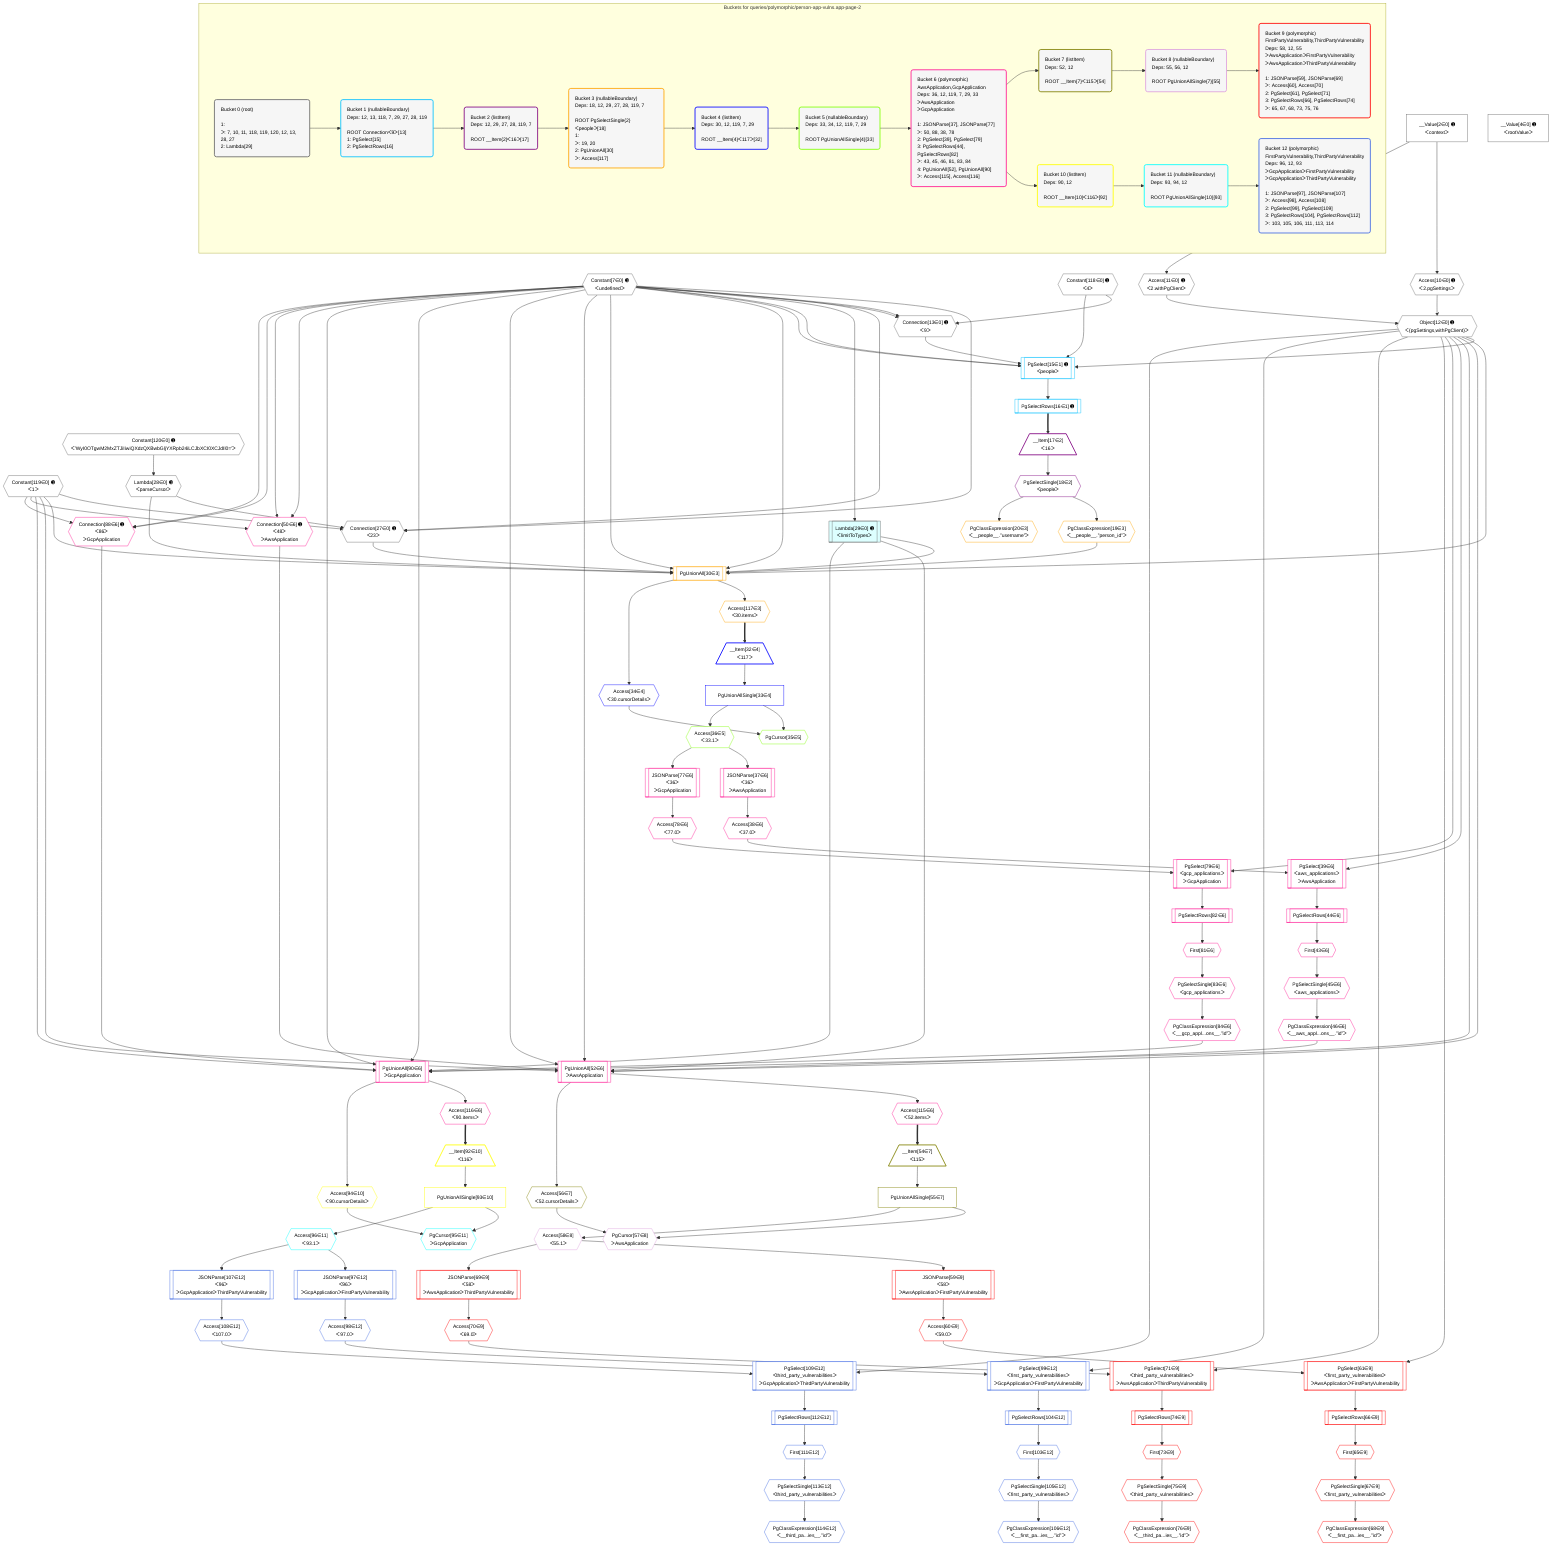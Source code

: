 %%{init: {'themeVariables': { 'fontSize': '12px'}}}%%
graph TD
    classDef path fill:#eee,stroke:#000,color:#000
    classDef plan fill:#fff,stroke-width:1px,color:#000
    classDef itemplan fill:#fff,stroke-width:2px,color:#000
    classDef unbatchedplan fill:#dff,stroke-width:1px,color:#000
    classDef sideeffectplan fill:#fcc,stroke-width:2px,color:#000
    classDef bucket fill:#f6f6f6,color:#000,stroke-width:2px,text-align:left


    %% plan dependencies
    Connection27{{"Connection[27∈0] ➊<br />ᐸ23ᐳ"}}:::plan
    Constant119{{"Constant[119∈0] ➊<br />ᐸ1ᐳ"}}:::plan
    Constant7{{"Constant[7∈0] ➊<br />ᐸundefinedᐳ"}}:::plan
    Lambda28{{"Lambda[28∈0] ➊<br />ᐸparseCursorᐳ"}}:::plan
    Constant119 & Constant7 & Constant7 & Lambda28 --> Connection27
    Connection13{{"Connection[13∈0] ➊<br />ᐸ9ᐳ"}}:::plan
    Constant118{{"Constant[118∈0] ➊<br />ᐸ4ᐳ"}}:::plan
    Constant118 & Constant7 & Constant7 --> Connection13
    Object12{{"Object[12∈0] ➊<br />ᐸ{pgSettings,withPgClient}ᐳ"}}:::plan
    Access10{{"Access[10∈0] ➊<br />ᐸ2.pgSettingsᐳ"}}:::plan
    Access11{{"Access[11∈0] ➊<br />ᐸ2.withPgClientᐳ"}}:::plan
    Access10 & Access11 --> Object12
    __Value2["__Value[2∈0] ➊<br />ᐸcontextᐳ"]:::plan
    __Value2 --> Access10
    __Value2 --> Access11
    Constant120{{"Constant[120∈0] ➊<br />ᐸ'WyI0OTgwM2MxZTJiIiwiQXdzQXBwbGljYXRpb24iLCJbXCI0XCJdIl0='ᐳ"}}:::plan
    Constant120 --> Lambda28
    Lambda29[["Lambda[29∈0] ➊<br />ᐸlimitToTypesᐳ"]]:::unbatchedplan
    Constant7 --> Lambda29
    __Value4["__Value[4∈0] ➊<br />ᐸrootValueᐳ"]:::plan
    PgSelect15[["PgSelect[15∈1] ➊<br />ᐸpeopleᐳ"]]:::plan
    Object12 & Connection13 & Constant118 & Constant7 & Constant7 --> PgSelect15
    PgSelectRows16[["PgSelectRows[16∈1] ➊"]]:::plan
    PgSelect15 --> PgSelectRows16
    __Item17[/"__Item[17∈2]<br />ᐸ16ᐳ"\]:::itemplan
    PgSelectRows16 ==> __Item17
    PgSelectSingle18{{"PgSelectSingle[18∈2]<br />ᐸpeopleᐳ"}}:::plan
    __Item17 --> PgSelectSingle18
    PgUnionAll30[["PgUnionAll[30∈3]"]]:::plan
    PgClassExpression19{{"PgClassExpression[19∈3]<br />ᐸ__people__.”person_id”ᐳ"}}:::plan
    Object12 & PgClassExpression19 & Lambda29 & Connection27 & Lambda28 & Constant119 & Constant7 & Constant7 --> PgUnionAll30
    PgSelectSingle18 --> PgClassExpression19
    PgClassExpression20{{"PgClassExpression[20∈3]<br />ᐸ__people__.”username”ᐳ"}}:::plan
    PgSelectSingle18 --> PgClassExpression20
    Access117{{"Access[117∈3]<br />ᐸ30.itemsᐳ"}}:::plan
    PgUnionAll30 --> Access117
    __Item32[/"__Item[32∈4]<br />ᐸ117ᐳ"\]:::itemplan
    Access117 ==> __Item32
    PgUnionAllSingle33["PgUnionAllSingle[33∈4]"]:::plan
    __Item32 --> PgUnionAllSingle33
    Access34{{"Access[34∈4]<br />ᐸ30.cursorDetailsᐳ"}}:::plan
    PgUnionAll30 --> Access34
    PgCursor35{{"PgCursor[35∈5]"}}:::plan
    PgUnionAllSingle33 & Access34 --> PgCursor35
    Access36{{"Access[36∈5]<br />ᐸ33.1ᐳ"}}:::plan
    PgUnionAllSingle33 --> Access36
    PgUnionAll52[["PgUnionAll[52∈6]<br />ᐳAwsApplication"]]:::plan
    PgClassExpression46{{"PgClassExpression[46∈6]<br />ᐸ__aws_appl...ons__.”id”ᐳ"}}:::plan
    Connection50{{"Connection[50∈6] ➊<br />ᐸ48ᐳ<br />ᐳAwsApplication"}}:::plan
    Object12 & PgClassExpression46 & Lambda29 & Connection50 & Constant119 & Constant7 & Constant7 --> PgUnionAll52
    PgUnionAll90[["PgUnionAll[90∈6]<br />ᐳGcpApplication"]]:::plan
    PgClassExpression84{{"PgClassExpression[84∈6]<br />ᐸ__gcp_appl...ons__.”id”ᐳ"}}:::plan
    Connection88{{"Connection[88∈6] ➊<br />ᐸ86ᐳ<br />ᐳGcpApplication"}}:::plan
    Object12 & PgClassExpression84 & Lambda29 & Connection88 & Constant119 & Constant7 & Constant7 --> PgUnionAll90
    Constant119 & Constant7 & Constant7 --> Connection50
    Constant119 & Constant7 & Constant7 --> Connection88
    PgSelect39[["PgSelect[39∈6]<br />ᐸaws_applicationsᐳ<br />ᐳAwsApplication"]]:::plan
    Access38{{"Access[38∈6]<br />ᐸ37.0ᐳ"}}:::plan
    Object12 & Access38 --> PgSelect39
    PgSelect79[["PgSelect[79∈6]<br />ᐸgcp_applicationsᐳ<br />ᐳGcpApplication"]]:::plan
    Access78{{"Access[78∈6]<br />ᐸ77.0ᐳ"}}:::plan
    Object12 & Access78 --> PgSelect79
    JSONParse37[["JSONParse[37∈6]<br />ᐸ36ᐳ<br />ᐳAwsApplication"]]:::plan
    Access36 --> JSONParse37
    JSONParse37 --> Access38
    First43{{"First[43∈6]"}}:::plan
    PgSelectRows44[["PgSelectRows[44∈6]"]]:::plan
    PgSelectRows44 --> First43
    PgSelect39 --> PgSelectRows44
    PgSelectSingle45{{"PgSelectSingle[45∈6]<br />ᐸaws_applicationsᐳ"}}:::plan
    First43 --> PgSelectSingle45
    PgSelectSingle45 --> PgClassExpression46
    JSONParse77[["JSONParse[77∈6]<br />ᐸ36ᐳ<br />ᐳGcpApplication"]]:::plan
    Access36 --> JSONParse77
    JSONParse77 --> Access78
    First81{{"First[81∈6]"}}:::plan
    PgSelectRows82[["PgSelectRows[82∈6]"]]:::plan
    PgSelectRows82 --> First81
    PgSelect79 --> PgSelectRows82
    PgSelectSingle83{{"PgSelectSingle[83∈6]<br />ᐸgcp_applicationsᐳ"}}:::plan
    First81 --> PgSelectSingle83
    PgSelectSingle83 --> PgClassExpression84
    Access115{{"Access[115∈6]<br />ᐸ52.itemsᐳ"}}:::plan
    PgUnionAll52 --> Access115
    Access116{{"Access[116∈6]<br />ᐸ90.itemsᐳ"}}:::plan
    PgUnionAll90 --> Access116
    __Item54[/"__Item[54∈7]<br />ᐸ115ᐳ"\]:::itemplan
    Access115 ==> __Item54
    PgUnionAllSingle55["PgUnionAllSingle[55∈7]"]:::plan
    __Item54 --> PgUnionAllSingle55
    Access56{{"Access[56∈7]<br />ᐸ52.cursorDetailsᐳ"}}:::plan
    PgUnionAll52 --> Access56
    PgCursor57{{"PgCursor[57∈8]<br />ᐳAwsApplication"}}:::plan
    PgUnionAllSingle55 & Access56 --> PgCursor57
    Access58{{"Access[58∈8]<br />ᐸ55.1ᐳ"}}:::plan
    PgUnionAllSingle55 --> Access58
    PgSelect61[["PgSelect[61∈9]<br />ᐸfirst_party_vulnerabilitiesᐳ<br />ᐳAwsApplicationᐳFirstPartyVulnerability"]]:::plan
    Access60{{"Access[60∈9]<br />ᐸ59.0ᐳ"}}:::plan
    Object12 & Access60 --> PgSelect61
    PgSelect71[["PgSelect[71∈9]<br />ᐸthird_party_vulnerabilitiesᐳ<br />ᐳAwsApplicationᐳThirdPartyVulnerability"]]:::plan
    Access70{{"Access[70∈9]<br />ᐸ69.0ᐳ"}}:::plan
    Object12 & Access70 --> PgSelect71
    JSONParse59[["JSONParse[59∈9]<br />ᐸ58ᐳ<br />ᐳAwsApplicationᐳFirstPartyVulnerability"]]:::plan
    Access58 --> JSONParse59
    JSONParse59 --> Access60
    First65{{"First[65∈9]"}}:::plan
    PgSelectRows66[["PgSelectRows[66∈9]"]]:::plan
    PgSelectRows66 --> First65
    PgSelect61 --> PgSelectRows66
    PgSelectSingle67{{"PgSelectSingle[67∈9]<br />ᐸfirst_party_vulnerabilitiesᐳ"}}:::plan
    First65 --> PgSelectSingle67
    PgClassExpression68{{"PgClassExpression[68∈9]<br />ᐸ__first_pa...ies__.”id”ᐳ"}}:::plan
    PgSelectSingle67 --> PgClassExpression68
    JSONParse69[["JSONParse[69∈9]<br />ᐸ58ᐳ<br />ᐳAwsApplicationᐳThirdPartyVulnerability"]]:::plan
    Access58 --> JSONParse69
    JSONParse69 --> Access70
    First73{{"First[73∈9]"}}:::plan
    PgSelectRows74[["PgSelectRows[74∈9]"]]:::plan
    PgSelectRows74 --> First73
    PgSelect71 --> PgSelectRows74
    PgSelectSingle75{{"PgSelectSingle[75∈9]<br />ᐸthird_party_vulnerabilitiesᐳ"}}:::plan
    First73 --> PgSelectSingle75
    PgClassExpression76{{"PgClassExpression[76∈9]<br />ᐸ__third_pa...ies__.”id”ᐳ"}}:::plan
    PgSelectSingle75 --> PgClassExpression76
    __Item92[/"__Item[92∈10]<br />ᐸ116ᐳ"\]:::itemplan
    Access116 ==> __Item92
    PgUnionAllSingle93["PgUnionAllSingle[93∈10]"]:::plan
    __Item92 --> PgUnionAllSingle93
    Access94{{"Access[94∈10]<br />ᐸ90.cursorDetailsᐳ"}}:::plan
    PgUnionAll90 --> Access94
    PgCursor95{{"PgCursor[95∈11]<br />ᐳGcpApplication"}}:::plan
    PgUnionAllSingle93 & Access94 --> PgCursor95
    Access96{{"Access[96∈11]<br />ᐸ93.1ᐳ"}}:::plan
    PgUnionAllSingle93 --> Access96
    PgSelect99[["PgSelect[99∈12]<br />ᐸfirst_party_vulnerabilitiesᐳ<br />ᐳGcpApplicationᐳFirstPartyVulnerability"]]:::plan
    Access98{{"Access[98∈12]<br />ᐸ97.0ᐳ"}}:::plan
    Object12 & Access98 --> PgSelect99
    PgSelect109[["PgSelect[109∈12]<br />ᐸthird_party_vulnerabilitiesᐳ<br />ᐳGcpApplicationᐳThirdPartyVulnerability"]]:::plan
    Access108{{"Access[108∈12]<br />ᐸ107.0ᐳ"}}:::plan
    Object12 & Access108 --> PgSelect109
    JSONParse97[["JSONParse[97∈12]<br />ᐸ96ᐳ<br />ᐳGcpApplicationᐳFirstPartyVulnerability"]]:::plan
    Access96 --> JSONParse97
    JSONParse97 --> Access98
    First103{{"First[103∈12]"}}:::plan
    PgSelectRows104[["PgSelectRows[104∈12]"]]:::plan
    PgSelectRows104 --> First103
    PgSelect99 --> PgSelectRows104
    PgSelectSingle105{{"PgSelectSingle[105∈12]<br />ᐸfirst_party_vulnerabilitiesᐳ"}}:::plan
    First103 --> PgSelectSingle105
    PgClassExpression106{{"PgClassExpression[106∈12]<br />ᐸ__first_pa...ies__.”id”ᐳ"}}:::plan
    PgSelectSingle105 --> PgClassExpression106
    JSONParse107[["JSONParse[107∈12]<br />ᐸ96ᐳ<br />ᐳGcpApplicationᐳThirdPartyVulnerability"]]:::plan
    Access96 --> JSONParse107
    JSONParse107 --> Access108
    First111{{"First[111∈12]"}}:::plan
    PgSelectRows112[["PgSelectRows[112∈12]"]]:::plan
    PgSelectRows112 --> First111
    PgSelect109 --> PgSelectRows112
    PgSelectSingle113{{"PgSelectSingle[113∈12]<br />ᐸthird_party_vulnerabilitiesᐳ"}}:::plan
    First111 --> PgSelectSingle113
    PgClassExpression114{{"PgClassExpression[114∈12]<br />ᐸ__third_pa...ies__.”id”ᐳ"}}:::plan
    PgSelectSingle113 --> PgClassExpression114

    %% define steps

    subgraph "Buckets for queries/polymorphic/person-app-vulns.app-page-2"
    Bucket0("Bucket 0 (root)<br /><br />1: <br />ᐳ: 7, 10, 11, 118, 119, 120, 12, 13, 28, 27<br />2: Lambda[29]"):::bucket
    classDef bucket0 stroke:#696969
    class Bucket0,__Value2,__Value4,Constant7,Access10,Access11,Object12,Connection13,Connection27,Lambda28,Lambda29,Constant118,Constant119,Constant120 bucket0
    Bucket1("Bucket 1 (nullableBoundary)<br />Deps: 12, 13, 118, 7, 29, 27, 28, 119<br /><br />ROOT Connectionᐸ9ᐳ[13]<br />1: PgSelect[15]<br />2: PgSelectRows[16]"):::bucket
    classDef bucket1 stroke:#00bfff
    class Bucket1,PgSelect15,PgSelectRows16 bucket1
    Bucket2("Bucket 2 (listItem)<br />Deps: 12, 29, 27, 28, 119, 7<br /><br />ROOT __Item{2}ᐸ16ᐳ[17]"):::bucket
    classDef bucket2 stroke:#7f007f
    class Bucket2,__Item17,PgSelectSingle18 bucket2
    Bucket3("Bucket 3 (nullableBoundary)<br />Deps: 18, 12, 29, 27, 28, 119, 7<br /><br />ROOT PgSelectSingle{2}ᐸpeopleᐳ[18]<br />1: <br />ᐳ: 19, 20<br />2: PgUnionAll[30]<br />ᐳ: Access[117]"):::bucket
    classDef bucket3 stroke:#ffa500
    class Bucket3,PgClassExpression19,PgClassExpression20,PgUnionAll30,Access117 bucket3
    Bucket4("Bucket 4 (listItem)<br />Deps: 30, 12, 119, 7, 29<br /><br />ROOT __Item{4}ᐸ117ᐳ[32]"):::bucket
    classDef bucket4 stroke:#0000ff
    class Bucket4,__Item32,PgUnionAllSingle33,Access34 bucket4
    Bucket5("Bucket 5 (nullableBoundary)<br />Deps: 33, 34, 12, 119, 7, 29<br /><br />ROOT PgUnionAllSingle{4}[33]"):::bucket
    classDef bucket5 stroke:#7fff00
    class Bucket5,PgCursor35,Access36 bucket5
    Bucket6("Bucket 6 (polymorphic)<br />AwsApplication,GcpApplication<br />Deps: 36, 12, 119, 7, 29, 33<br />ᐳAwsApplication<br />ᐳGcpApplication<br /><br />1: JSONParse[37], JSONParse[77]<br />ᐳ: 50, 88, 38, 78<br />2: PgSelect[39], PgSelect[79]<br />3: PgSelectRows[44], PgSelectRows[82]<br />ᐳ: 43, 45, 46, 81, 83, 84<br />4: PgUnionAll[52], PgUnionAll[90]<br />ᐳ: Access[115], Access[116]"):::bucket
    classDef bucket6 stroke:#ff1493
    class Bucket6,JSONParse37,Access38,PgSelect39,First43,PgSelectRows44,PgSelectSingle45,PgClassExpression46,Connection50,PgUnionAll52,JSONParse77,Access78,PgSelect79,First81,PgSelectRows82,PgSelectSingle83,PgClassExpression84,Connection88,PgUnionAll90,Access115,Access116 bucket6
    Bucket7("Bucket 7 (listItem)<br />Deps: 52, 12<br /><br />ROOT __Item{7}ᐸ115ᐳ[54]"):::bucket
    classDef bucket7 stroke:#808000
    class Bucket7,__Item54,PgUnionAllSingle55,Access56 bucket7
    Bucket8("Bucket 8 (nullableBoundary)<br />Deps: 55, 56, 12<br /><br />ROOT PgUnionAllSingle{7}[55]"):::bucket
    classDef bucket8 stroke:#dda0dd
    class Bucket8,PgCursor57,Access58 bucket8
    Bucket9("Bucket 9 (polymorphic)<br />FirstPartyVulnerability,ThirdPartyVulnerability<br />Deps: 58, 12, 55<br />ᐳAwsApplicationᐳFirstPartyVulnerability<br />ᐳAwsApplicationᐳThirdPartyVulnerability<br /><br />1: JSONParse[59], JSONParse[69]<br />ᐳ: Access[60], Access[70]<br />2: PgSelect[61], PgSelect[71]<br />3: PgSelectRows[66], PgSelectRows[74]<br />ᐳ: 65, 67, 68, 73, 75, 76"):::bucket
    classDef bucket9 stroke:#ff0000
    class Bucket9,JSONParse59,Access60,PgSelect61,First65,PgSelectRows66,PgSelectSingle67,PgClassExpression68,JSONParse69,Access70,PgSelect71,First73,PgSelectRows74,PgSelectSingle75,PgClassExpression76 bucket9
    Bucket10("Bucket 10 (listItem)<br />Deps: 90, 12<br /><br />ROOT __Item{10}ᐸ116ᐳ[92]"):::bucket
    classDef bucket10 stroke:#ffff00
    class Bucket10,__Item92,PgUnionAllSingle93,Access94 bucket10
    Bucket11("Bucket 11 (nullableBoundary)<br />Deps: 93, 94, 12<br /><br />ROOT PgUnionAllSingle{10}[93]"):::bucket
    classDef bucket11 stroke:#00ffff
    class Bucket11,PgCursor95,Access96 bucket11
    Bucket12("Bucket 12 (polymorphic)<br />FirstPartyVulnerability,ThirdPartyVulnerability<br />Deps: 96, 12, 93<br />ᐳGcpApplicationᐳFirstPartyVulnerability<br />ᐳGcpApplicationᐳThirdPartyVulnerability<br /><br />1: JSONParse[97], JSONParse[107]<br />ᐳ: Access[98], Access[108]<br />2: PgSelect[99], PgSelect[109]<br />3: PgSelectRows[104], PgSelectRows[112]<br />ᐳ: 103, 105, 106, 111, 113, 114"):::bucket
    classDef bucket12 stroke:#4169e1
    class Bucket12,JSONParse97,Access98,PgSelect99,First103,PgSelectRows104,PgSelectSingle105,PgClassExpression106,JSONParse107,Access108,PgSelect109,First111,PgSelectRows112,PgSelectSingle113,PgClassExpression114 bucket12
    Bucket0 --> Bucket1
    Bucket1 --> Bucket2
    Bucket2 --> Bucket3
    Bucket3 --> Bucket4
    Bucket4 --> Bucket5
    Bucket5 --> Bucket6
    Bucket6 --> Bucket7 & Bucket10
    Bucket7 --> Bucket8
    Bucket8 --> Bucket9
    Bucket10 --> Bucket11
    Bucket11 --> Bucket12
    end